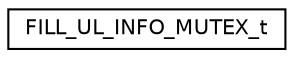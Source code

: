 digraph "Graphical Class Hierarchy"
{
 // LATEX_PDF_SIZE
  edge [fontname="Helvetica",fontsize="10",labelfontname="Helvetica",labelfontsize="10"];
  node [fontname="Helvetica",fontsize="10",shape=record];
  rankdir="LR";
  Node0 [label="FILL_UL_INFO_MUTEX_t",height=0.2,width=0.4,color="black", fillcolor="white", style="filled",URL="$structFILL__UL__INFO__MUTEX__t.html",tooltip=" "];
}

